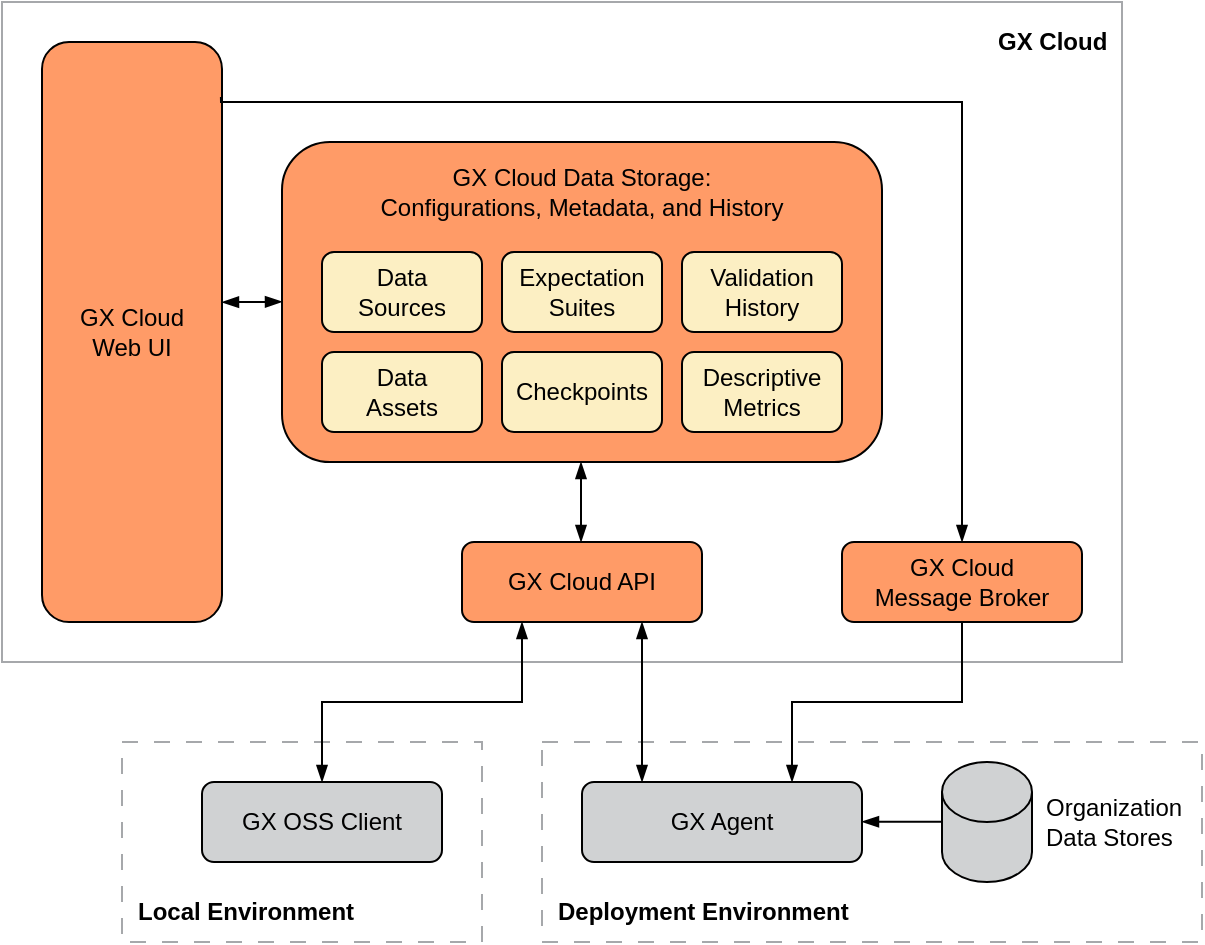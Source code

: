 <mxfile version="23.0.2" type="device" pages="5">
  <diagram id="4rBeRc0VbkWU1G6_L1bp" name="gx-cloud-architecture">
    <mxGraphModel dx="1399" dy="1062" grid="1" gridSize="10" guides="1" tooltips="1" connect="1" arrows="1" fold="1" page="1" pageScale="1" pageWidth="1100" pageHeight="850" math="0" shadow="0">
      <root>
        <mxCell id="0" />
        <mxCell id="1" parent="0" />
        <mxCell id="M-V8-W1wnded0g0h19G2-1" value="" style="rounded=0;whiteSpace=wrap;html=1;strokeColor=#A6A8AB;fillColor=none;dashed=1;perimeterSpacing=0;dashPattern=8 8;" parent="1" vertex="1">
          <mxGeometry x="430" y="410" width="330" height="100" as="geometry" />
        </mxCell>
        <mxCell id="TUDYuU7qML7kbOazX5dM-1" value="" style="rounded=0;whiteSpace=wrap;html=1;strokeColor=#A6A8AB;fillColor=none;dashed=1;perimeterSpacing=0;dashPattern=8 8;" parent="1" vertex="1">
          <mxGeometry x="220" y="410" width="180" height="100" as="geometry" />
        </mxCell>
        <mxCell id="TUDYuU7qML7kbOazX5dM-2" value="" style="rounded=0;whiteSpace=wrap;html=1;strokeColor=#A6A8AB;fillColor=none;" parent="1" vertex="1">
          <mxGeometry x="160" y="40" width="560" height="330" as="geometry" />
        </mxCell>
        <mxCell id="TUDYuU7qML7kbOazX5dM-3" value="" style="rounded=1;whiteSpace=wrap;html=1;strokeWidth=1;fillColor=#FF9B67;" parent="1" vertex="1">
          <mxGeometry x="300" y="110" width="300" height="160" as="geometry" />
        </mxCell>
        <mxCell id="TUDYuU7qML7kbOazX5dM-6" value="GX OSS Client" style="rounded=1;whiteSpace=wrap;html=1;fillColor=#d0d2d3;strokeWidth=1;" parent="1" vertex="1">
          <mxGeometry x="260" y="430" width="120" height="40" as="geometry" />
        </mxCell>
        <mxCell id="TUDYuU7qML7kbOazX5dM-8" value="GX Cloud Data Storage:&lt;br&gt;Configurations, Metadata, and History" style="text;html=1;strokeColor=none;fillColor=none;align=center;verticalAlign=middle;whiteSpace=wrap;rounded=0;" parent="1" vertex="1">
          <mxGeometry x="300" y="110" width="300" height="50" as="geometry" />
        </mxCell>
        <mxCell id="TUDYuU7qML7kbOazX5dM-9" value="GX Cloud&lt;br&gt;Web UI" style="rounded=1;whiteSpace=wrap;html=1;strokeWidth=1;fillColor=#FF9B67;" parent="1" vertex="1">
          <mxGeometry x="180" y="60" width="90" height="290" as="geometry" />
        </mxCell>
        <mxCell id="TUDYuU7qML7kbOazX5dM-11" value="GX Cloud API" style="rounded=1;whiteSpace=wrap;html=1;strokeWidth=1;fillColor=#FF9B67;" parent="1" vertex="1">
          <mxGeometry x="390" y="310" width="120" height="40" as="geometry" />
        </mxCell>
        <mxCell id="TUDYuU7qML7kbOazX5dM-12" value="" style="endArrow=blockThin;startArrow=blockThin;html=1;rounded=0;exitX=0.25;exitY=1;exitDx=0;exitDy=0;edgeStyle=orthogonalEdgeStyle;entryX=0.5;entryY=0;entryDx=0;entryDy=0;startFill=1;endFill=1;" parent="1" source="TUDYuU7qML7kbOazX5dM-11" target="TUDYuU7qML7kbOazX5dM-6" edge="1">
          <mxGeometry width="50" height="50" relative="1" as="geometry">
            <mxPoint x="260" y="619.5" as="sourcePoint" />
            <mxPoint x="350" y="420" as="targetPoint" />
            <Array as="points">
              <mxPoint x="420" y="390" />
              <mxPoint x="320" y="390" />
            </Array>
          </mxGeometry>
        </mxCell>
        <mxCell id="TUDYuU7qML7kbOazX5dM-14" value="&lt;b&gt;GX Cloud&lt;/b&gt;" style="text;html=1;strokeColor=none;fillColor=none;align=left;verticalAlign=middle;whiteSpace=wrap;rounded=0;spacing=8;" parent="1" vertex="1">
          <mxGeometry x="650" y="40" width="70" height="40" as="geometry" />
        </mxCell>
        <mxCell id="TUDYuU7qML7kbOazX5dM-15" value="Data&lt;br&gt;Sources" style="rounded=1;whiteSpace=wrap;html=1;fillColor=#fcefc3;" parent="1" vertex="1">
          <mxGeometry x="320" y="165" width="80" height="40" as="geometry" />
        </mxCell>
        <mxCell id="TUDYuU7qML7kbOazX5dM-16" value="Data&lt;br&gt;Assets" style="rounded=1;whiteSpace=wrap;html=1;fillColor=#FCEFC3;" parent="1" vertex="1">
          <mxGeometry x="320" y="215" width="80" height="40" as="geometry" />
        </mxCell>
        <mxCell id="TUDYuU7qML7kbOazX5dM-17" value="Checkpoints" style="rounded=1;whiteSpace=wrap;html=1;fillColor=#FCEFC3;" parent="1" vertex="1">
          <mxGeometry x="410" y="215" width="80" height="40" as="geometry" />
        </mxCell>
        <mxCell id="TUDYuU7qML7kbOazX5dM-18" value="Expectation Suites" style="rounded=1;whiteSpace=wrap;html=1;fillColor=#FCEFC3;" parent="1" vertex="1">
          <mxGeometry x="410" y="165" width="80" height="40" as="geometry" />
        </mxCell>
        <mxCell id="TUDYuU7qML7kbOazX5dM-19" value="Validation History" style="rounded=1;whiteSpace=wrap;html=1;fillColor=#FCEFC3;" parent="1" vertex="1">
          <mxGeometry x="500" y="165" width="80" height="40" as="geometry" />
        </mxCell>
        <mxCell id="TUDYuU7qML7kbOazX5dM-20" value="Descriptive Metrics" style="rounded=1;whiteSpace=wrap;html=1;fillColor=#FCEFC3;" parent="1" vertex="1">
          <mxGeometry x="500" y="215" width="80" height="40" as="geometry" />
        </mxCell>
        <mxCell id="TUDYuU7qML7kbOazX5dM-21" value="GX Cloud&lt;br&gt;Message Broker" style="rounded=1;whiteSpace=wrap;html=1;strokeWidth=1;fillColor=#FF9B67;" parent="1" vertex="1">
          <mxGeometry x="580" y="310" width="120" height="40" as="geometry" />
        </mxCell>
        <mxCell id="TUDYuU7qML7kbOazX5dM-23" value="" style="endArrow=blockThin;startArrow=blockThin;html=1;rounded=0;jumpStyle=none;startFill=1;endFill=1;exitX=0;exitY=0.5;exitDx=0;exitDy=0;" parent="1" edge="1">
          <mxGeometry width="50" height="50" relative="1" as="geometry">
            <mxPoint x="300" y="189.88" as="sourcePoint" />
            <mxPoint x="270" y="190.13" as="targetPoint" />
          </mxGeometry>
        </mxCell>
        <mxCell id="TUDYuU7qML7kbOazX5dM-25" value="" style="endArrow=blockThin;startArrow=none;html=1;rounded=0;edgeStyle=orthogonalEdgeStyle;startFill=0;jumpStyle=arc;jumpSize=14;endFill=1;exitX=0.994;exitY=0.095;exitDx=0;exitDy=0;exitPerimeter=0;entryX=0.5;entryY=0;entryDx=0;entryDy=0;" parent="1" source="TUDYuU7qML7kbOazX5dM-9" target="TUDYuU7qML7kbOazX5dM-21" edge="1">
          <mxGeometry width="50" height="50" relative="1" as="geometry">
            <mxPoint x="310" y="70" as="sourcePoint" />
            <mxPoint x="820" y="300" as="targetPoint" />
            <Array as="points">
              <mxPoint x="270" y="90" />
              <mxPoint x="640" y="90" />
            </Array>
          </mxGeometry>
        </mxCell>
        <mxCell id="TUDYuU7qML7kbOazX5dM-27" value="&lt;b&gt;Local Environment&lt;/b&gt;" style="text;html=1;strokeColor=none;fillColor=none;align=left;verticalAlign=middle;whiteSpace=wrap;rounded=0;spacing=8;" parent="1" vertex="1">
          <mxGeometry x="220" y="480" width="130" height="30" as="geometry" />
        </mxCell>
        <mxCell id="TUDYuU7qML7kbOazX5dM-28" value="" style="endArrow=blockThin;startArrow=none;html=1;rounded=0;edgeStyle=orthogonalEdgeStyle;endFill=1;startFill=0;exitX=0.5;exitY=1;exitDx=0;exitDy=0;entryX=0.75;entryY=0;entryDx=0;entryDy=0;" parent="1" source="TUDYuU7qML7kbOazX5dM-21" target="TUDYuU7qML7kbOazX5dM-4" edge="1">
          <mxGeometry width="50" height="50" relative="1" as="geometry">
            <mxPoint x="610" y="370" as="sourcePoint" />
            <mxPoint x="540" y="490" as="targetPoint" />
            <Array as="points">
              <mxPoint x="640" y="390" />
              <mxPoint x="555" y="390" />
            </Array>
          </mxGeometry>
        </mxCell>
        <mxCell id="M-V8-W1wnded0g0h19G2-2" value="&lt;b&gt;Deployment Environment&lt;/b&gt;" style="text;html=1;strokeColor=none;fillColor=none;align=left;verticalAlign=middle;whiteSpace=wrap;rounded=0;spacing=8;" parent="1" vertex="1">
          <mxGeometry x="430" y="480" width="160" height="30" as="geometry" />
        </mxCell>
        <mxCell id="6sEfLIlwxJHCh4AfJCH5-2" value="Organization Data Stores" style="text;html=1;strokeColor=none;fillColor=none;align=left;verticalAlign=middle;whiteSpace=wrap;rounded=0;" parent="1" vertex="1">
          <mxGeometry x="680" y="420" width="80" height="60" as="geometry" />
        </mxCell>
        <mxCell id="6sEfLIlwxJHCh4AfJCH5-7" value="" style="endArrow=blockThin;startArrow=none;html=1;rounded=0;edgeStyle=orthogonalEdgeStyle;endFill=1;startFill=0;" parent="1" edge="1">
          <mxGeometry width="50" height="50" relative="1" as="geometry">
            <mxPoint x="630" y="449.88" as="sourcePoint" />
            <mxPoint x="590" y="449.88" as="targetPoint" />
            <Array as="points">
              <mxPoint x="620" y="449.88" />
              <mxPoint x="620" y="449.88" />
            </Array>
          </mxGeometry>
        </mxCell>
        <mxCell id="TUDYuU7qML7kbOazX5dM-4" value="GX Agent" style="rounded=1;whiteSpace=wrap;html=1;glass=0;strokeWidth=1;fillColor=#D0D2D3;" parent="1" vertex="1">
          <mxGeometry x="450" y="430" width="140" height="40" as="geometry" />
        </mxCell>
        <mxCell id="6sEfLIlwxJHCh4AfJCH5-12" value="" style="endArrow=blockThin;startArrow=blockThin;html=1;rounded=0;jumpStyle=none;endFill=1;startFill=1;" parent="1" edge="1">
          <mxGeometry width="50" height="50" relative="1" as="geometry">
            <mxPoint x="480" y="350" as="sourcePoint" />
            <mxPoint x="480" y="430" as="targetPoint" />
          </mxGeometry>
        </mxCell>
        <mxCell id="6sEfLIlwxJHCh4AfJCH5-13" value="" style="endArrow=blockThin;startArrow=blockThin;html=1;rounded=0;jumpStyle=none;endFill=1;startFill=1;" parent="1" edge="1">
          <mxGeometry width="50" height="50" relative="1" as="geometry">
            <mxPoint x="449.5" y="310" as="sourcePoint" />
            <mxPoint x="449.5" y="270" as="targetPoint" />
          </mxGeometry>
        </mxCell>
        <mxCell id="6sEfLIlwxJHCh4AfJCH5-4" value="" style="shape=cylinder3;whiteSpace=wrap;html=1;boundedLbl=1;backgroundOutline=1;size=15;strokeWidth=1;fillColor=#D0D2D3;" parent="1" vertex="1">
          <mxGeometry x="630" y="420" width="45" height="60" as="geometry" />
        </mxCell>
      </root>
    </mxGraphModel>
  </diagram>
  <diagram id="AdkBUQRsRMOlIh0LbK3u" name="org-hosted-cloud-only">
    <mxGraphModel dx="1399" dy="1062" grid="1" gridSize="10" guides="1" tooltips="1" connect="1" arrows="1" fold="1" page="1" pageScale="1" pageWidth="1100" pageHeight="850" math="0" shadow="0">
      <root>
        <mxCell id="0" />
        <mxCell id="1" parent="0" />
        <mxCell id="t9HsivGxSzip43qTokhW-1" value="" style="rounded=0;whiteSpace=wrap;html=1;strokeColor=#A6A8AB;fillColor=none;dashed=1;dashPattern=8 8;" parent="1" vertex="1">
          <mxGeometry x="180" y="80" width="430" height="140" as="geometry" />
        </mxCell>
        <mxCell id="T9oxZPr1RcMpwuZcRDzO-29" value="" style="rounded=0;whiteSpace=wrap;html=1;strokeColor=#A6A8AB;fillColor=none;perimeterSpacing=0;" parent="1" vertex="1">
          <mxGeometry x="280" y="250" width="290" height="110" as="geometry" />
        </mxCell>
        <mxCell id="T9oxZPr1RcMpwuZcRDzO-11" value="" style="shape=cylinder3;whiteSpace=wrap;html=1;boundedLbl=1;backgroundOutline=1;size=15;strokeWidth=1;fillColor=#D0D2D3;" parent="1" vertex="1">
          <mxGeometry x="460" y="267" width="50" height="60" as="geometry" />
        </mxCell>
        <mxCell id="T9oxZPr1RcMpwuZcRDzO-12" value="Data Stores" style="text;html=1;strokeColor=none;fillColor=none;align=left;verticalAlign=middle;whiteSpace=wrap;rounded=0;" parent="1" vertex="1">
          <mxGeometry x="516" y="285" width="52.5" height="30" as="geometry" />
        </mxCell>
        <mxCell id="T9oxZPr1RcMpwuZcRDzO-21" value="" style="endArrow=blockThin;startArrow=blockThin;html=1;rounded=0;entryX=0.5;entryY=1;entryDx=0;entryDy=0;startFill=1;endFill=1;exitX=0.5;exitY=0;exitDx=0;exitDy=0;" parent="1" source="T9oxZPr1RcMpwuZcRDzO-27" edge="1">
          <mxGeometry width="50" height="50" relative="1" as="geometry">
            <mxPoint x="370" y="230" as="sourcePoint" />
            <mxPoint x="360" y="200" as="targetPoint" />
          </mxGeometry>
        </mxCell>
        <mxCell id="T9oxZPr1RcMpwuZcRDzO-22" value="" style="endArrow=none;startArrow=blockThin;html=1;rounded=0;startFill=1;endFill=0;exitX=0.75;exitY=0;exitDx=0;exitDy=0;edgeStyle=orthogonalEdgeStyle;entryX=0.5;entryY=1;entryDx=0;entryDy=0;" parent="1" source="T9oxZPr1RcMpwuZcRDzO-27" target="t9HsivGxSzip43qTokhW-6" edge="1">
          <mxGeometry width="50" height="50" relative="1" as="geometry">
            <mxPoint x="510" y="290" as="sourcePoint" />
            <mxPoint x="495" y="200" as="targetPoint" />
            <Array as="points">
              <mxPoint x="385" y="230" />
              <mxPoint x="515" y="230" />
            </Array>
          </mxGeometry>
        </mxCell>
        <mxCell id="T9oxZPr1RcMpwuZcRDzO-27" value="GX Agent" style="rounded=1;whiteSpace=wrap;html=1;glass=0;strokeWidth=1;fillColor=#D0D2D3;" parent="1" vertex="1">
          <mxGeometry x="310" y="280" width="100" height="40" as="geometry" />
        </mxCell>
        <mxCell id="T9oxZPr1RcMpwuZcRDzO-31" value="" style="sketch=0;aspect=fixed;pointerEvents=1;shadow=0;dashed=0;html=1;strokeColor=none;labelPosition=center;verticalLabelPosition=bottom;verticalAlign=top;align=center;fillColor=#404041;shape=mxgraph.azure.user" parent="1" vertex="1">
          <mxGeometry x="80.0" y="160" width="37.6" height="40" as="geometry" />
        </mxCell>
        <mxCell id="t9HsivGxSzip43qTokhW-2" value="GX Cloud&lt;br&gt;Web UI" style="rounded=1;whiteSpace=wrap;html=1;strokeWidth=1;fillColor=#FF9B67;" parent="1" vertex="1">
          <mxGeometry x="200" y="90" width="80" height="110" as="geometry" />
        </mxCell>
        <mxCell id="t9HsivGxSzip43qTokhW-3" value="&lt;b&gt;GX Cloud&lt;/b&gt;" style="text;html=1;strokeColor=none;fillColor=none;align=right;verticalAlign=top;whiteSpace=wrap;rounded=0;spacing=0;spacingLeft=6;spacingTop=2;spacingRight=6;" parent="1" vertex="1">
          <mxGeometry x="540" y="80" width="70" height="30" as="geometry" />
        </mxCell>
        <mxCell id="t9HsivGxSzip43qTokhW-4" value="GX Cloud Data Storage" style="rounded=1;whiteSpace=wrap;html=1;strokeWidth=1;fillColor=#FF9B67;" parent="1" vertex="1">
          <mxGeometry x="310" y="120" width="160" height="30" as="geometry" />
        </mxCell>
        <mxCell id="t9HsivGxSzip43qTokhW-5" value="GX Cloud API" style="rounded=1;whiteSpace=wrap;html=1;strokeWidth=1;fillColor=#FF9B67;" parent="1" vertex="1">
          <mxGeometry x="310" y="170" width="100" height="30" as="geometry" />
        </mxCell>
        <mxCell id="t9HsivGxSzip43qTokhW-6" value="GX Cloud Message Broker" style="rounded=1;whiteSpace=wrap;html=1;strokeWidth=1;fillColor=#FF9B67;" parent="1" vertex="1">
          <mxGeometry x="440" y="170" width="150" height="30" as="geometry" />
        </mxCell>
        <mxCell id="t9HsivGxSzip43qTokhW-7" value="" style="endArrow=blockThin;html=1;rounded=0;startArrow=blockThin;startFill=1;endFill=1;endSize=3;startSize=3;entryX=0;entryY=0.5;entryDx=0;entryDy=0;" parent="1" target="t9HsivGxSzip43qTokhW-4" edge="1">
          <mxGeometry width="50" height="50" relative="1" as="geometry">
            <mxPoint x="280" y="134.87" as="sourcePoint" />
            <mxPoint x="300" y="134.87" as="targetPoint" />
          </mxGeometry>
        </mxCell>
        <mxCell id="t9HsivGxSzip43qTokhW-8" value="" style="endArrow=blockThin;html=1;rounded=0;edgeStyle=orthogonalEdgeStyle;endFill=1;endSize=3;jumpStyle=arc;jumpSize=6;exitX=1;exitY=0.25;exitDx=0;exitDy=0;entryX=0.5;entryY=0;entryDx=0;entryDy=0;" parent="1" source="t9HsivGxSzip43qTokhW-2" target="t9HsivGxSzip43qTokhW-6" edge="1">
          <mxGeometry width="50" height="50" relative="1" as="geometry">
            <mxPoint x="500" y="-10" as="sourcePoint" />
            <mxPoint x="650" y="150" as="targetPoint" />
            <Array as="points">
              <mxPoint x="280" y="105" />
              <mxPoint x="515" y="105" />
            </Array>
          </mxGeometry>
        </mxCell>
        <mxCell id="t9HsivGxSzip43qTokhW-9" value="" style="endArrow=blockThin;startArrow=blockThin;html=1;rounded=0;startFill=1;endFill=1;endSize=3;startSize=3;" parent="1" edge="1">
          <mxGeometry width="50" height="50" relative="1" as="geometry">
            <mxPoint x="359.75" y="170" as="sourcePoint" />
            <mxPoint x="359.75" y="150" as="targetPoint" />
          </mxGeometry>
        </mxCell>
        <mxCell id="8vdv1sVLfzotuIbO_P5U-1" value="&lt;b&gt;Deployment Environment&lt;/b&gt;" style="text;html=1;strokeColor=none;fillColor=none;align=left;verticalAlign=bottom;whiteSpace=wrap;rounded=0;spacing=8;spacingTop=0;spacingLeft=0;spacingRight=0;spacingBottom=0;" parent="1" vertex="1">
          <mxGeometry x="280" y="330" width="160" height="30" as="geometry" />
        </mxCell>
        <mxCell id="0Bs_VS3EV5MxnbMW8Y9J-4" value="" style="sketch=0;pointerEvents=1;shadow=0;dashed=0;html=1;strokeColor=none;fillColor=#505050;labelPosition=center;verticalLabelPosition=bottom;verticalAlign=top;outlineConnect=0;align=center;shape=mxgraph.office.users.users_two;" parent="1" vertex="1">
          <mxGeometry x="70.3" y="100" width="57" height="43" as="geometry" />
        </mxCell>
        <mxCell id="ObyTD15M_Bh984fItwjJ-1" value="" style="endArrow=none;startArrow=blockThin;html=1;rounded=0;startFill=1;endFill=0;exitX=0.5;exitY=0;exitDx=0;exitDy=0;" parent="1" edge="1">
          <mxGeometry width="50" height="50" relative="1" as="geometry">
            <mxPoint x="410" y="299.75" as="sourcePoint" />
            <mxPoint x="460" y="299.75" as="targetPoint" />
          </mxGeometry>
        </mxCell>
        <mxCell id="URANhWMuNikgXVPUzTRo-2" value="" style="endArrow=blockThin;startArrow=blockThin;html=1;rounded=0;startFill=1;endFill=1;exitX=0.5;exitY=0;exitDx=0;exitDy=0;" parent="1" edge="1">
          <mxGeometry width="50" height="50" relative="1" as="geometry">
            <mxPoint x="127.3" y="179.75" as="sourcePoint" />
            <mxPoint x="200" y="179.75" as="targetPoint" />
          </mxGeometry>
        </mxCell>
        <mxCell id="URANhWMuNikgXVPUzTRo-3" value="" style="endArrow=blockThin;startArrow=blockThin;html=1;rounded=0;startFill=1;endFill=1;exitX=0.5;exitY=0;exitDx=0;exitDy=0;" parent="1" edge="1">
          <mxGeometry width="50" height="50" relative="1" as="geometry">
            <mxPoint x="137" y="120" as="sourcePoint" />
            <mxPoint x="199.7" y="120" as="targetPoint" />
          </mxGeometry>
        </mxCell>
      </root>
    </mxGraphModel>
  </diagram>
  <diagram name="org-hosted" id="99DBTO8NIz74rKfxcll5">
    <mxGraphModel dx="1399" dy="1062" grid="1" gridSize="10" guides="1" tooltips="1" connect="1" arrows="1" fold="1" page="1" pageScale="1" pageWidth="1100" pageHeight="850" math="0" shadow="0">
      <root>
        <mxCell id="eq-3WCoerHAYVFcHPi5h-0" />
        <mxCell id="eq-3WCoerHAYVFcHPi5h-1" parent="eq-3WCoerHAYVFcHPi5h-0" />
        <mxCell id="oQLRixCJjy86TP2jlr9x-1" value="" style="rounded=0;whiteSpace=wrap;html=1;strokeColor=#a6a8ab;fillColor=none;perimeterSpacing=0;" parent="eq-3WCoerHAYVFcHPi5h-1" vertex="1">
          <mxGeometry x="360" y="250" width="160" height="140" as="geometry" />
        </mxCell>
        <mxCell id="oQLRixCJjy86TP2jlr9x-6" value="&lt;b&gt;Local Environment&lt;/b&gt;" style="text;html=1;strokeColor=none;fillColor=none;align=left;verticalAlign=bottom;whiteSpace=wrap;rounded=0;spacing=0;spacingTop=2;spacingLeft=6;spacingRight=6;spacingBottom=6;" parent="eq-3WCoerHAYVFcHPi5h-1" vertex="1">
          <mxGeometry x="360" y="360" width="120" height="30" as="geometry" />
        </mxCell>
        <mxCell id="oQLRixCJjy86TP2jlr9x-24" value="" style="rounded=0;whiteSpace=wrap;html=1;strokeColor=#929497;fillColor=none;perimeterSpacing=0;" parent="eq-3WCoerHAYVFcHPi5h-1" vertex="1">
          <mxGeometry x="380" y="260" width="130" height="95" as="geometry" />
        </mxCell>
        <mxCell id="oQLRixCJjy86TP2jlr9x-25" value="&lt;b&gt;Python&lt;/b&gt;" style="text;html=1;strokeColor=none;fillColor=none;align=left;verticalAlign=bottom;whiteSpace=wrap;rounded=0;spacing=0;spacingTop=2;spacingLeft=6;spacingRight=6;spacingBottom=6;" parent="eq-3WCoerHAYVFcHPi5h-1" vertex="1">
          <mxGeometry x="380" y="325" width="60" height="30" as="geometry" />
        </mxCell>
        <mxCell id="oQLRixCJjy86TP2jlr9x-26" value="GX OSS Client" style="rounded=1;whiteSpace=wrap;html=1;glass=0;strokeWidth=1;fillColor=#D0D2D3;" parent="eq-3WCoerHAYVFcHPi5h-1" vertex="1">
          <mxGeometry x="400" y="280" width="100" height="40" as="geometry" />
        </mxCell>
        <mxCell id="DoKw3jsBEVRKxe1gsURm-0" value="" style="rounded=0;whiteSpace=wrap;html=1;strokeColor=#A6A8AB;fillColor=none;dashed=1;dashPattern=8 8;" parent="eq-3WCoerHAYVFcHPi5h-1" vertex="1">
          <mxGeometry x="270" y="80" width="430" height="140" as="geometry" />
        </mxCell>
        <mxCell id="DoKw3jsBEVRKxe1gsURm-1" value="" style="rounded=0;whiteSpace=wrap;html=1;strokeColor=#A6A8AB;fillColor=none;perimeterSpacing=0;" parent="eq-3WCoerHAYVFcHPi5h-1" vertex="1">
          <mxGeometry x="540" y="250" width="270" height="110" as="geometry" />
        </mxCell>
        <mxCell id="DoKw3jsBEVRKxe1gsURm-2" value="" style="shape=cylinder3;whiteSpace=wrap;html=1;boundedLbl=1;backgroundOutline=1;size=15;strokeWidth=1;fillColor=#D0D2D3;" parent="eq-3WCoerHAYVFcHPi5h-1" vertex="1">
          <mxGeometry x="700" y="267" width="50" height="60" as="geometry" />
        </mxCell>
        <mxCell id="DoKw3jsBEVRKxe1gsURm-3" value="Data Stores" style="text;html=1;strokeColor=none;fillColor=none;align=left;verticalAlign=middle;whiteSpace=wrap;rounded=0;" parent="eq-3WCoerHAYVFcHPi5h-1" vertex="1">
          <mxGeometry x="756" y="285" width="52.5" height="30" as="geometry" />
        </mxCell>
        <mxCell id="DoKw3jsBEVRKxe1gsURm-4" value="" style="endArrow=blockThin;startArrow=blockThin;html=1;rounded=0;entryX=0.5;entryY=1;entryDx=0;entryDy=0;startFill=1;endFill=1;exitX=0.5;exitY=0;exitDx=0;exitDy=0;" parent="eq-3WCoerHAYVFcHPi5h-1" source="oQLRixCJjy86TP2jlr9x-26" edge="1">
          <mxGeometry width="50" height="50" relative="1" as="geometry">
            <mxPoint x="460" y="230" as="sourcePoint" />
            <mxPoint x="450" y="200" as="targetPoint" />
          </mxGeometry>
        </mxCell>
        <mxCell id="DoKw3jsBEVRKxe1gsURm-5" value="" style="endArrow=none;startArrow=blockThin;html=1;rounded=0;startFill=1;endFill=0;exitX=0.5;exitY=0;exitDx=0;exitDy=0;edgeStyle=orthogonalEdgeStyle;entryX=0.5;entryY=1;entryDx=0;entryDy=0;" parent="eq-3WCoerHAYVFcHPi5h-1" source="DoKw3jsBEVRKxe1gsURm-6" target="DoKw3jsBEVRKxe1gsURm-12" edge="1">
          <mxGeometry width="50" height="50" relative="1" as="geometry">
            <mxPoint x="600" y="290" as="sourcePoint" />
            <mxPoint x="585" y="200" as="targetPoint" />
            <Array as="points">
              <mxPoint x="605" y="280" />
            </Array>
          </mxGeometry>
        </mxCell>
        <mxCell id="DoKw3jsBEVRKxe1gsURm-6" value="GX Agent" style="rounded=1;whiteSpace=wrap;html=1;glass=0;strokeWidth=1;fillColor=#D0D2D3;" parent="eq-3WCoerHAYVFcHPi5h-1" vertex="1">
          <mxGeometry x="555" y="280" width="100" height="40" as="geometry" />
        </mxCell>
        <mxCell id="DoKw3jsBEVRKxe1gsURm-7" value="" style="sketch=0;aspect=fixed;pointerEvents=1;shadow=0;dashed=0;html=1;strokeColor=none;labelPosition=center;verticalLabelPosition=bottom;verticalAlign=top;align=center;fillColor=#404041;shape=mxgraph.azure.user" parent="eq-3WCoerHAYVFcHPi5h-1" vertex="1">
          <mxGeometry x="300" y="280" width="37.6" height="40" as="geometry" />
        </mxCell>
        <mxCell id="DoKw3jsBEVRKxe1gsURm-8" value="GX Cloud&lt;br&gt;Web UI" style="rounded=1;whiteSpace=wrap;html=1;strokeWidth=1;fillColor=#FF9B67;" parent="eq-3WCoerHAYVFcHPi5h-1" vertex="1">
          <mxGeometry x="290" y="90" width="80" height="110" as="geometry" />
        </mxCell>
        <mxCell id="DoKw3jsBEVRKxe1gsURm-9" value="&lt;b&gt;GX Cloud&lt;/b&gt;" style="text;html=1;strokeColor=none;fillColor=none;align=right;verticalAlign=top;whiteSpace=wrap;rounded=0;spacing=0;spacingLeft=6;spacingTop=2;spacingRight=6;" parent="eq-3WCoerHAYVFcHPi5h-1" vertex="1">
          <mxGeometry x="630" y="80" width="70" height="30" as="geometry" />
        </mxCell>
        <mxCell id="DoKw3jsBEVRKxe1gsURm-10" value="GX Cloud Data Storage" style="rounded=1;whiteSpace=wrap;html=1;strokeWidth=1;fillColor=#FF9B67;" parent="eq-3WCoerHAYVFcHPi5h-1" vertex="1">
          <mxGeometry x="400" y="120" width="160" height="30" as="geometry" />
        </mxCell>
        <mxCell id="DoKw3jsBEVRKxe1gsURm-11" value="GX Cloud API" style="rounded=1;whiteSpace=wrap;html=1;strokeWidth=1;fillColor=#FF9B67;" parent="eq-3WCoerHAYVFcHPi5h-1" vertex="1">
          <mxGeometry x="400" y="170" width="100" height="30" as="geometry" />
        </mxCell>
        <mxCell id="DoKw3jsBEVRKxe1gsURm-12" value="GX Cloud Message Broker" style="rounded=1;whiteSpace=wrap;html=1;strokeWidth=1;fillColor=#FF9B67;" parent="eq-3WCoerHAYVFcHPi5h-1" vertex="1">
          <mxGeometry x="530" y="170" width="150" height="30" as="geometry" />
        </mxCell>
        <mxCell id="DoKw3jsBEVRKxe1gsURm-13" value="" style="endArrow=blockThin;html=1;rounded=0;startArrow=blockThin;startFill=1;endFill=1;endSize=3;startSize=3;entryX=0;entryY=0.5;entryDx=0;entryDy=0;" parent="eq-3WCoerHAYVFcHPi5h-1" target="DoKw3jsBEVRKxe1gsURm-10" edge="1">
          <mxGeometry width="50" height="50" relative="1" as="geometry">
            <mxPoint x="370" y="134.87" as="sourcePoint" />
            <mxPoint x="390" y="134.87" as="targetPoint" />
          </mxGeometry>
        </mxCell>
        <mxCell id="DoKw3jsBEVRKxe1gsURm-14" value="" style="endArrow=blockThin;html=1;rounded=0;edgeStyle=orthogonalEdgeStyle;endFill=1;endSize=3;jumpStyle=arc;jumpSize=6;exitX=1;exitY=0.25;exitDx=0;exitDy=0;entryX=0.5;entryY=0;entryDx=0;entryDy=0;" parent="eq-3WCoerHAYVFcHPi5h-1" source="DoKw3jsBEVRKxe1gsURm-8" target="DoKw3jsBEVRKxe1gsURm-12" edge="1">
          <mxGeometry width="50" height="50" relative="1" as="geometry">
            <mxPoint x="590" y="-10" as="sourcePoint" />
            <mxPoint x="740" y="150" as="targetPoint" />
            <Array as="points">
              <mxPoint x="370" y="105" />
              <mxPoint x="605" y="105" />
            </Array>
          </mxGeometry>
        </mxCell>
        <mxCell id="DoKw3jsBEVRKxe1gsURm-15" value="" style="endArrow=blockThin;startArrow=blockThin;html=1;rounded=0;startFill=1;endFill=1;endSize=3;startSize=3;" parent="eq-3WCoerHAYVFcHPi5h-1" edge="1">
          <mxGeometry width="50" height="50" relative="1" as="geometry">
            <mxPoint x="449.75" y="170" as="sourcePoint" />
            <mxPoint x="449.75" y="150" as="targetPoint" />
          </mxGeometry>
        </mxCell>
        <mxCell id="DoKw3jsBEVRKxe1gsURm-16" value="&lt;b&gt;Deployment Environment&lt;/b&gt;" style="text;html=1;strokeColor=none;fillColor=none;align=left;verticalAlign=bottom;whiteSpace=wrap;rounded=0;spacing=8;spacingTop=0;spacingLeft=0;spacingRight=0;spacingBottom=0;" parent="eq-3WCoerHAYVFcHPi5h-1" vertex="1">
          <mxGeometry x="540" y="330" width="160" height="30" as="geometry" />
        </mxCell>
        <mxCell id="DoKw3jsBEVRKxe1gsURm-17" value="" style="sketch=0;pointerEvents=1;shadow=0;dashed=0;html=1;strokeColor=none;fillColor=#505050;labelPosition=center;verticalLabelPosition=bottom;verticalAlign=top;outlineConnect=0;align=center;shape=mxgraph.office.users.users_two;" parent="eq-3WCoerHAYVFcHPi5h-1" vertex="1">
          <mxGeometry x="160.3" y="120" width="57" height="43" as="geometry" />
        </mxCell>
        <mxCell id="DoKw3jsBEVRKxe1gsURm-18" value="" style="endArrow=none;startArrow=blockThin;html=1;rounded=0;startFill=1;endFill=0;exitX=0.5;exitY=0;exitDx=0;exitDy=0;" parent="eq-3WCoerHAYVFcHPi5h-1" edge="1">
          <mxGeometry width="50" height="50" relative="1" as="geometry">
            <mxPoint x="655" y="299.88" as="sourcePoint" />
            <mxPoint x="700" y="299.88" as="targetPoint" />
          </mxGeometry>
        </mxCell>
        <mxCell id="DoKw3jsBEVRKxe1gsURm-20" value="" style="endArrow=blockThin;startArrow=blockThin;html=1;rounded=0;startFill=1;endFill=1;exitX=0.5;exitY=0;exitDx=0;exitDy=0;" parent="eq-3WCoerHAYVFcHPi5h-1" edge="1">
          <mxGeometry width="50" height="50" relative="1" as="geometry">
            <mxPoint x="227.3" y="141" as="sourcePoint" />
            <mxPoint x="290" y="141" as="targetPoint" />
          </mxGeometry>
        </mxCell>
        <mxCell id="DoKw3jsBEVRKxe1gsURm-21" value="" style="endArrow=blockThin;startArrow=blockThin;html=1;rounded=0;entryX=0.25;entryY=0;entryDx=0;entryDy=0;startFill=1;endFill=1;exitX=0.75;exitY=1;exitDx=0;exitDy=0;edgeStyle=orthogonalEdgeStyle;" parent="eq-3WCoerHAYVFcHPi5h-1" source="DoKw3jsBEVRKxe1gsURm-11" target="DoKw3jsBEVRKxe1gsURm-6" edge="1">
          <mxGeometry width="50" height="50" relative="1" as="geometry">
            <mxPoint x="460" y="290" as="sourcePoint" />
            <mxPoint x="460" y="210" as="targetPoint" />
          </mxGeometry>
        </mxCell>
        <mxCell id="DoKw3jsBEVRKxe1gsURm-23" value="" style="endArrow=blockThin;startArrow=blockThin;html=1;rounded=0;entryX=0.5;entryY=1;entryDx=0;entryDy=0;startFill=1;endFill=1;" parent="eq-3WCoerHAYVFcHPi5h-1" edge="1">
          <mxGeometry width="50" height="50" relative="1" as="geometry">
            <mxPoint x="320" y="270" as="sourcePoint" />
            <mxPoint x="320" y="200" as="targetPoint" />
          </mxGeometry>
        </mxCell>
        <mxCell id="DoKw3jsBEVRKxe1gsURm-24" value="" style="endArrow=blockThin;startArrow=blockThin;html=1;rounded=0;startFill=1;endFill=1;" parent="eq-3WCoerHAYVFcHPi5h-1" edge="1">
          <mxGeometry width="50" height="50" relative="1" as="geometry">
            <mxPoint x="340" y="300.13" as="sourcePoint" />
            <mxPoint x="400" y="299.88" as="targetPoint" />
          </mxGeometry>
        </mxCell>
      </root>
    </mxGraphModel>
  </diagram>
  <diagram id="gpO5_2mX1BeDPJTZuWjc" name="self-hosted">
    <mxGraphModel dx="1399" dy="1062" grid="1" gridSize="10" guides="1" tooltips="1" connect="1" arrows="1" fold="1" page="1" pageScale="1" pageWidth="1100" pageHeight="850" math="0" shadow="0">
      <root>
        <mxCell id="0" />
        <mxCell id="1" parent="0" />
        <mxCell id="V6S-97jJ4UsOQMDGhtXS-1" value="" style="rounded=0;whiteSpace=wrap;html=1;strokeColor=#929497;fillColor=none;perimeterSpacing=0;strokeWidth=1;" parent="1" vertex="1">
          <mxGeometry x="280" y="240" width="300" height="140" as="geometry" />
        </mxCell>
        <mxCell id="V6S-97jJ4UsOQMDGhtXS-2" value="" style="rounded=0;whiteSpace=wrap;html=1;strokeColor=#A6A8AB;fillColor=none;perimeterSpacing=0;" parent="1" vertex="1">
          <mxGeometry x="290" y="250" width="140" height="95" as="geometry" />
        </mxCell>
        <mxCell id="V6S-97jJ4UsOQMDGhtXS-3" value="" style="rounded=0;whiteSpace=wrap;html=1;strokeColor=#A6A8AB;fillColor=none;dashed=1;dashPattern=8 8;" parent="1" vertex="1">
          <mxGeometry x="180" y="80" width="430" height="140" as="geometry" />
        </mxCell>
        <mxCell id="V6S-97jJ4UsOQMDGhtXS-5" value="&lt;b&gt;Local Environment&lt;/b&gt;" style="text;html=1;strokeColor=none;fillColor=none;align=left;verticalAlign=bottom;whiteSpace=wrap;rounded=0;spacing=0;spacingTop=2;spacingLeft=6;spacingRight=6;spacingBottom=6;" parent="1" vertex="1">
          <mxGeometry x="280" y="350" width="120" height="30" as="geometry" />
        </mxCell>
        <mxCell id="V6S-97jJ4UsOQMDGhtXS-8" value="" style="endArrow=blockThin;startArrow=none;html=1;rounded=0;startFill=0;endFill=1;" parent="1" edge="1">
          <mxGeometry width="50" height="50" relative="1" as="geometry">
            <mxPoint x="469.7" y="289.88" as="sourcePoint" />
            <mxPoint x="409.7" y="289.88" as="targetPoint" />
          </mxGeometry>
        </mxCell>
        <mxCell id="V6S-97jJ4UsOQMDGhtXS-9" value="" style="endArrow=blockThin;startArrow=blockThin;html=1;rounded=0;entryX=0.5;entryY=1;entryDx=0;entryDy=0;startFill=1;endFill=1;" parent="1" edge="1">
          <mxGeometry width="50" height="50" relative="1" as="geometry">
            <mxPoint x="239.88" y="266" as="sourcePoint" />
            <mxPoint x="239.88" y="200" as="targetPoint" />
          </mxGeometry>
        </mxCell>
        <mxCell id="V6S-97jJ4UsOQMDGhtXS-10" value="" style="endArrow=blockThin;startArrow=blockThin;html=1;rounded=0;entryX=0.5;entryY=1;entryDx=0;entryDy=0;startFill=1;endFill=1;exitX=0.5;exitY=0;exitDx=0;exitDy=0;" parent="1" source="V6S-97jJ4UsOQMDGhtXS-13" edge="1">
          <mxGeometry width="50" height="50" relative="1" as="geometry">
            <mxPoint x="370" y="230" as="sourcePoint" />
            <mxPoint x="360" y="200" as="targetPoint" />
          </mxGeometry>
        </mxCell>
        <mxCell id="V6S-97jJ4UsOQMDGhtXS-11" value="" style="endArrow=none;startArrow=blockThin;html=1;rounded=0;startFill=1;endFill=0;exitX=0.75;exitY=0;exitDx=0;exitDy=0;edgeStyle=orthogonalEdgeStyle;entryX=0.5;entryY=1;entryDx=0;entryDy=0;" parent="1" source="V6S-97jJ4UsOQMDGhtXS-13" target="V6S-97jJ4UsOQMDGhtXS-21" edge="1">
          <mxGeometry width="50" height="50" relative="1" as="geometry">
            <mxPoint x="510" y="290" as="sourcePoint" />
            <mxPoint x="495" y="200" as="targetPoint" />
            <Array as="points">
              <mxPoint x="385" y="230" />
              <mxPoint x="515" y="230" />
            </Array>
          </mxGeometry>
        </mxCell>
        <mxCell id="V6S-97jJ4UsOQMDGhtXS-12" value="&lt;b&gt;Docker&lt;/b&gt;" style="text;html=1;strokeColor=none;fillColor=none;align=left;verticalAlign=bottom;whiteSpace=wrap;rounded=0;spacing=0;spacingTop=2;spacingLeft=6;spacingRight=6;spacingBottom=6;" parent="1" vertex="1">
          <mxGeometry x="290" y="315" width="60" height="30" as="geometry" />
        </mxCell>
        <mxCell id="V6S-97jJ4UsOQMDGhtXS-13" value="GX Agent" style="rounded=1;whiteSpace=wrap;html=1;glass=0;strokeWidth=1;fillColor=#D0D2D3;" parent="1" vertex="1">
          <mxGeometry x="310" y="270" width="100" height="40" as="geometry" />
        </mxCell>
        <mxCell id="V6S-97jJ4UsOQMDGhtXS-16" value="" style="sketch=0;aspect=fixed;pointerEvents=1;shadow=0;dashed=0;html=1;strokeColor=none;labelPosition=center;verticalLabelPosition=bottom;verticalAlign=top;align=center;fillColor=#404041;shape=mxgraph.azure.user" parent="1" vertex="1">
          <mxGeometry x="219.2" y="270" width="37.6" height="40" as="geometry" />
        </mxCell>
        <mxCell id="V6S-97jJ4UsOQMDGhtXS-17" value="GX Cloud&lt;br&gt;Web UI" style="rounded=1;whiteSpace=wrap;html=1;strokeWidth=1;fillColor=#FF9B67;" parent="1" vertex="1">
          <mxGeometry x="200" y="90" width="80" height="110" as="geometry" />
        </mxCell>
        <mxCell id="V6S-97jJ4UsOQMDGhtXS-18" value="&lt;b&gt;GX Cloud&lt;/b&gt;" style="text;html=1;strokeColor=none;fillColor=none;align=right;verticalAlign=top;whiteSpace=wrap;rounded=0;spacing=0;spacingLeft=6;spacingTop=2;spacingRight=6;" parent="1" vertex="1">
          <mxGeometry x="540" y="80" width="70" height="30" as="geometry" />
        </mxCell>
        <mxCell id="V6S-97jJ4UsOQMDGhtXS-19" value="GX Cloud Data Storage" style="rounded=1;whiteSpace=wrap;html=1;strokeWidth=1;fillColor=#FF9B67;" parent="1" vertex="1">
          <mxGeometry x="310" y="120" width="160" height="30" as="geometry" />
        </mxCell>
        <mxCell id="V6S-97jJ4UsOQMDGhtXS-20" value="GX Cloud API" style="rounded=1;whiteSpace=wrap;html=1;strokeWidth=1;fillColor=#FF9B67;" parent="1" vertex="1">
          <mxGeometry x="310" y="170" width="100" height="30" as="geometry" />
        </mxCell>
        <mxCell id="V6S-97jJ4UsOQMDGhtXS-21" value="GX Cloud Message Broker" style="rounded=1;whiteSpace=wrap;html=1;strokeWidth=1;fillColor=#FF9B67;" parent="1" vertex="1">
          <mxGeometry x="440" y="170" width="150" height="30" as="geometry" />
        </mxCell>
        <mxCell id="V6S-97jJ4UsOQMDGhtXS-22" value="" style="endArrow=blockThin;html=1;rounded=0;startArrow=blockThin;startFill=1;endFill=1;endSize=3;startSize=3;entryX=0;entryY=0.5;entryDx=0;entryDy=0;" parent="1" target="V6S-97jJ4UsOQMDGhtXS-19" edge="1">
          <mxGeometry width="50" height="50" relative="1" as="geometry">
            <mxPoint x="280" y="134.87" as="sourcePoint" />
            <mxPoint x="300" y="134.87" as="targetPoint" />
          </mxGeometry>
        </mxCell>
        <mxCell id="V6S-97jJ4UsOQMDGhtXS-23" value="" style="endArrow=blockThin;html=1;rounded=0;edgeStyle=orthogonalEdgeStyle;endFill=1;endSize=3;jumpStyle=arc;jumpSize=6;exitX=1;exitY=0.25;exitDx=0;exitDy=0;entryX=0.5;entryY=0;entryDx=0;entryDy=0;" parent="1" source="V6S-97jJ4UsOQMDGhtXS-17" target="V6S-97jJ4UsOQMDGhtXS-21" edge="1">
          <mxGeometry width="50" height="50" relative="1" as="geometry">
            <mxPoint x="500" y="-10" as="sourcePoint" />
            <mxPoint x="650" y="150" as="targetPoint" />
            <Array as="points">
              <mxPoint x="280" y="105" />
              <mxPoint x="515" y="105" />
            </Array>
          </mxGeometry>
        </mxCell>
        <mxCell id="V6S-97jJ4UsOQMDGhtXS-24" value="" style="endArrow=blockThin;startArrow=blockThin;html=1;rounded=0;startFill=1;endFill=1;endSize=3;startSize=3;" parent="1" edge="1">
          <mxGeometry width="50" height="50" relative="1" as="geometry">
            <mxPoint x="359.75" y="170" as="sourcePoint" />
            <mxPoint x="359.75" y="150" as="targetPoint" />
          </mxGeometry>
        </mxCell>
        <mxCell id="bxJoWH1CoQZ6aktRFyOr-31" value="Data Stores" style="text;html=1;strokeColor=none;fillColor=none;align=left;verticalAlign=middle;whiteSpace=wrap;rounded=0;" vertex="1" parent="1">
          <mxGeometry x="524" y="280" width="52.5" height="30" as="geometry" />
        </mxCell>
        <mxCell id="mF11c1VdoZ7-D_w8XB_R-1" value="" style="shape=cylinder3;whiteSpace=wrap;html=1;boundedLbl=1;backgroundOutline=1;size=15;strokeWidth=1;fillColor=#D0D2D3;" vertex="1" parent="1">
          <mxGeometry x="470" y="260" width="50" height="60" as="geometry" />
        </mxCell>
      </root>
    </mxGraphModel>
  </diagram>
  <diagram id="6KD0Alq4c7xAnq66J7ub" name="programmatic-orchestrator">
    <mxGraphModel dx="1399" dy="1062" grid="1" gridSize="10" guides="1" tooltips="1" connect="1" arrows="1" fold="1" page="1" pageScale="1" pageWidth="1100" pageHeight="850" math="0" shadow="0">
      <root>
        <mxCell id="0" />
        <mxCell id="1" parent="0" />
        <mxCell id="79wA89e9NnCezc2LXTsM-32" value="" style="rounded=0;whiteSpace=wrap;html=1;strokeColor=#a6a8ab;fillColor=none;perimeterSpacing=0;" parent="1" vertex="1">
          <mxGeometry x="240" y="240" width="160" height="140" as="geometry" />
        </mxCell>
        <mxCell id="pKo_-XbmdBcV7QkTmMUj-1" value="" style="rounded=0;whiteSpace=wrap;html=1;strokeColor=#A6A8AB;fillColor=none;perimeterSpacing=0;" parent="1" vertex="1">
          <mxGeometry x="430" y="240" width="290" height="140" as="geometry" />
        </mxCell>
        <mxCell id="pKo_-XbmdBcV7QkTmMUj-27" value="" style="shape=hexagon;perimeter=hexagonPerimeter2;whiteSpace=wrap;html=1;fixedSize=1;fillColor=none;strokeColor=#A6A8AB;" parent="1" vertex="1">
          <mxGeometry x="440" y="250" width="160" height="90" as="geometry" />
        </mxCell>
        <mxCell id="pKo_-XbmdBcV7QkTmMUj-6" value="&lt;b&gt;Deployment Environment&lt;/b&gt;" style="text;html=1;strokeColor=none;fillColor=none;align=left;verticalAlign=bottom;whiteSpace=wrap;rounded=0;spacing=8;spacingTop=0;spacingLeft=0;spacingRight=0;spacingBottom=0;" parent="1" vertex="1">
          <mxGeometry x="430" y="350" width="190" height="30" as="geometry" />
        </mxCell>
        <mxCell id="pKo_-XbmdBcV7QkTmMUj-14" value="" style="endArrow=blockThin;startArrow=blockThin;html=1;rounded=0;entryX=0.75;entryY=1;entryDx=0;entryDy=0;startFill=1;endFill=1;exitX=0.5;exitY=0;exitDx=0;exitDy=0;edgeStyle=orthogonalEdgeStyle;" parent="1" source="pKo_-XbmdBcV7QkTmMUj-20" edge="1">
          <mxGeometry width="50" height="50" relative="1" as="geometry">
            <mxPoint x="320" y="280" as="sourcePoint" />
            <mxPoint x="345" y="190" as="targetPoint" />
            <Array as="points">
              <mxPoint x="520" y="220" />
              <mxPoint x="345" y="220" />
            </Array>
          </mxGeometry>
        </mxCell>
        <mxCell id="pKo_-XbmdBcV7QkTmMUj-19" value="&lt;b&gt;Orchestrator&lt;/b&gt;" style="text;html=1;strokeColor=none;fillColor=none;align=center;verticalAlign=bottom;whiteSpace=wrap;rounded=0;spacing=0;spacingTop=2;spacingLeft=6;spacingRight=6;spacingBottom=6;" parent="1" vertex="1">
          <mxGeometry x="460" y="310" width="120" height="30" as="geometry" />
        </mxCell>
        <mxCell id="pKo_-XbmdBcV7QkTmMUj-20" value="GX OSS Client" style="rounded=1;whiteSpace=wrap;html=1;glass=0;strokeWidth=1;fillColor=#D0D2D3;" parent="1" vertex="1">
          <mxGeometry x="470" y="270" width="100" height="40" as="geometry" />
        </mxCell>
        <mxCell id="pKo_-XbmdBcV7QkTmMUj-21" value="" style="sketch=0;aspect=fixed;pointerEvents=1;shadow=0;dashed=0;html=1;strokeColor=none;labelPosition=center;verticalLabelPosition=bottom;verticalAlign=top;align=center;fillColor=#404041;shape=mxgraph.azure.user" parent="1" vertex="1">
          <mxGeometry x="169" y="265.5" width="37.6" height="40" as="geometry" />
        </mxCell>
        <mxCell id="pKo_-XbmdBcV7QkTmMUj-22" value="" style="rounded=0;whiteSpace=wrap;html=1;strokeColor=#A6A8AB;fillColor=none;perimeterSpacing=0;" parent="1" vertex="1">
          <mxGeometry x="250" y="250" width="140" height="100" as="geometry" />
        </mxCell>
        <mxCell id="pKo_-XbmdBcV7QkTmMUj-23" value="&lt;b&gt;Python&lt;/b&gt;" style="text;html=1;strokeColor=none;fillColor=none;align=left;verticalAlign=bottom;whiteSpace=wrap;rounded=0;spacing=8;spacingTop=0;spacingLeft=0;spacingRight=0;spacingBottom=0;" parent="1" vertex="1">
          <mxGeometry x="250" y="320" width="60" height="30" as="geometry" />
        </mxCell>
        <mxCell id="pKo_-XbmdBcV7QkTmMUj-26" value="" style="endArrow=blockThin;startArrow=blockThin;html=1;rounded=0;startFill=1;endFill=1;edgeStyle=orthogonalEdgeStyle;" parent="1" edge="1">
          <mxGeometry width="50" height="50" relative="1" as="geometry">
            <mxPoint x="210" y="289.75" as="sourcePoint" />
            <mxPoint x="270" y="289.75" as="targetPoint" />
            <Array as="points" />
          </mxGeometry>
        </mxCell>
        <mxCell id="pKo_-XbmdBcV7QkTmMUj-29" value="" style="endArrow=none;startArrow=blockThin;html=1;rounded=0;startFill=1;endFill=0;" parent="1" edge="1">
          <mxGeometry width="50" height="50" relative="1" as="geometry">
            <mxPoint x="570" y="289.75" as="sourcePoint" />
            <mxPoint x="629.7" y="289.75" as="targetPoint" />
          </mxGeometry>
        </mxCell>
        <mxCell id="yuvy65hC9Idy5uh6YItI-1" value="" style="rounded=0;whiteSpace=wrap;html=1;strokeColor=#A6A8AB;fillColor=none;dashed=1;dashPattern=8 8;" parent="1" vertex="1">
          <mxGeometry x="140" y="70" width="430" height="140" as="geometry" />
        </mxCell>
        <mxCell id="yuvy65hC9Idy5uh6YItI-2" value="GX Cloud&lt;br&gt;Web UI" style="rounded=1;whiteSpace=wrap;html=1;strokeWidth=1;fillColor=#FF9B67;" parent="1" vertex="1">
          <mxGeometry x="160" y="80" width="80" height="110" as="geometry" />
        </mxCell>
        <mxCell id="yuvy65hC9Idy5uh6YItI-3" value="&lt;b&gt;GX Cloud&lt;/b&gt;" style="text;html=1;strokeColor=none;fillColor=none;align=right;verticalAlign=top;whiteSpace=wrap;rounded=0;spacing=0;spacingLeft=6;spacingTop=2;spacingRight=6;" parent="1" vertex="1">
          <mxGeometry x="500" y="70" width="70" height="30" as="geometry" />
        </mxCell>
        <mxCell id="yuvy65hC9Idy5uh6YItI-4" value="GX Cloud Data Storage" style="rounded=1;whiteSpace=wrap;html=1;strokeWidth=1;fillColor=#FF9B67;" parent="1" vertex="1">
          <mxGeometry x="270" y="110" width="160" height="30" as="geometry" />
        </mxCell>
        <mxCell id="yuvy65hC9Idy5uh6YItI-5" value="GX Cloud API" style="rounded=1;whiteSpace=wrap;html=1;strokeWidth=1;fillColor=#FF9B67;" parent="1" vertex="1">
          <mxGeometry x="270" y="160" width="100" height="30" as="geometry" />
        </mxCell>
        <mxCell id="yuvy65hC9Idy5uh6YItI-6" value="GX Cloud Message Broker" style="rounded=1;whiteSpace=wrap;html=1;strokeWidth=1;fillColor=#FF9B67;" parent="1" vertex="1">
          <mxGeometry x="400" y="160" width="150" height="30" as="geometry" />
        </mxCell>
        <mxCell id="yuvy65hC9Idy5uh6YItI-7" value="" style="endArrow=blockThin;html=1;rounded=0;startArrow=blockThin;startFill=1;endFill=1;endSize=3;startSize=3;entryX=0;entryY=0.5;entryDx=0;entryDy=0;" parent="1" target="yuvy65hC9Idy5uh6YItI-4" edge="1">
          <mxGeometry width="50" height="50" relative="1" as="geometry">
            <mxPoint x="240" y="124.87" as="sourcePoint" />
            <mxPoint x="260" y="124.87" as="targetPoint" />
          </mxGeometry>
        </mxCell>
        <mxCell id="yuvy65hC9Idy5uh6YItI-9" value="" style="endArrow=blockThin;html=1;rounded=0;edgeStyle=orthogonalEdgeStyle;endFill=1;endSize=3;jumpStyle=arc;jumpSize=6;exitX=1;exitY=0.25;exitDx=0;exitDy=0;entryX=0.5;entryY=0;entryDx=0;entryDy=0;" parent="1" source="yuvy65hC9Idy5uh6YItI-2" target="yuvy65hC9Idy5uh6YItI-6" edge="1">
          <mxGeometry width="50" height="50" relative="1" as="geometry">
            <mxPoint x="460" y="-20" as="sourcePoint" />
            <mxPoint x="610" y="140" as="targetPoint" />
            <Array as="points">
              <mxPoint x="240" y="95" />
              <mxPoint x="475" y="95" />
            </Array>
          </mxGeometry>
        </mxCell>
        <mxCell id="LiL0Rg9OvwGPr37xNp_3-4" value="" style="endArrow=blockThin;startArrow=blockThin;html=1;rounded=0;startFill=1;endFill=1;endSize=3;startSize=3;" parent="1" edge="1">
          <mxGeometry width="50" height="50" relative="1" as="geometry">
            <mxPoint x="319.88" y="160" as="sourcePoint" />
            <mxPoint x="319.88" y="140" as="targetPoint" />
          </mxGeometry>
        </mxCell>
        <mxCell id="6jYjrEv680PqfOlAxG3I-1" value="" style="endArrow=blockThin;startArrow=blockThin;html=1;rounded=0;entryX=0.5;entryY=1;entryDx=0;entryDy=0;startFill=1;endFill=1;" parent="1" edge="1">
          <mxGeometry width="50" height="50" relative="1" as="geometry">
            <mxPoint x="190" y="260" as="sourcePoint" />
            <mxPoint x="190" y="190" as="targetPoint" />
          </mxGeometry>
        </mxCell>
        <mxCell id="79wA89e9NnCezc2LXTsM-29" value="Data Stores" style="text;html=1;strokeColor=none;fillColor=none;align=left;verticalAlign=middle;whiteSpace=wrap;rounded=0;" parent="1" vertex="1">
          <mxGeometry x="674" y="275" width="46" height="30" as="geometry" />
        </mxCell>
        <mxCell id="79wA89e9NnCezc2LXTsM-30" value="" style="shape=cylinder3;whiteSpace=wrap;html=1;boundedLbl=1;backgroundOutline=1;size=15;strokeWidth=1;fillColor=#D0D2D3;" parent="1" vertex="1">
          <mxGeometry x="620" y="255.5" width="50" height="60" as="geometry" />
        </mxCell>
        <mxCell id="79wA89e9NnCezc2LXTsM-33" value="&lt;b&gt;Local Environment&lt;/b&gt;" style="text;html=1;strokeColor=none;fillColor=none;align=left;verticalAlign=bottom;whiteSpace=wrap;rounded=0;spacing=8;spacingTop=0;spacingLeft=0;spacingRight=0;spacingBottom=0;" parent="1" vertex="1">
          <mxGeometry x="240" y="350" width="150" height="30" as="geometry" />
        </mxCell>
        <mxCell id="79wA89e9NnCezc2LXTsM-34" value="" style="sketch=0;pointerEvents=1;shadow=0;dashed=0;html=1;strokeColor=none;fillColor=#505050;labelPosition=center;verticalLabelPosition=bottom;verticalAlign=top;outlineConnect=0;align=center;shape=mxgraph.office.users.users_two;" parent="1" vertex="1">
          <mxGeometry x="30.3" y="100" width="57" height="43" as="geometry" />
        </mxCell>
        <mxCell id="79wA89e9NnCezc2LXTsM-35" value="" style="endArrow=blockThin;startArrow=blockThin;html=1;rounded=0;startFill=1;endFill=1;exitX=0.5;exitY=0;exitDx=0;exitDy=0;" parent="1" edge="1">
          <mxGeometry width="50" height="50" relative="1" as="geometry">
            <mxPoint x="97.3" y="121" as="sourcePoint" />
            <mxPoint x="160" y="121" as="targetPoint" />
          </mxGeometry>
        </mxCell>
        <mxCell id="79wA89e9NnCezc2LXTsM-36" value="" style="endArrow=blockThin;startArrow=blockThin;html=1;rounded=0;startFill=1;endFill=1;" parent="1" edge="1">
          <mxGeometry width="50" height="50" relative="1" as="geometry">
            <mxPoint x="319.75" y="270" as="sourcePoint" />
            <mxPoint x="319.75" y="190" as="targetPoint" />
          </mxGeometry>
        </mxCell>
        <mxCell id="pKo_-XbmdBcV7QkTmMUj-24" value="GX OSS Client" style="rounded=1;whiteSpace=wrap;html=1;glass=0;strokeWidth=1;fillColor=#D0D2D3;" parent="1" vertex="1">
          <mxGeometry x="270" y="270" width="100" height="40" as="geometry" />
        </mxCell>
      </root>
    </mxGraphModel>
  </diagram>
</mxfile>
